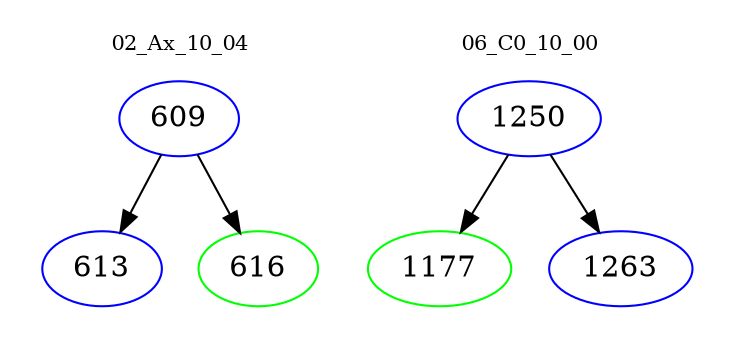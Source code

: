 digraph{
subgraph cluster_0 {
color = white
label = "02_Ax_10_04";
fontsize=10;
T0_609 [label="609", color="blue"]
T0_609 -> T0_613 [color="black"]
T0_613 [label="613", color="blue"]
T0_609 -> T0_616 [color="black"]
T0_616 [label="616", color="green"]
}
subgraph cluster_1 {
color = white
label = "06_C0_10_00";
fontsize=10;
T1_1250 [label="1250", color="blue"]
T1_1250 -> T1_1177 [color="black"]
T1_1177 [label="1177", color="green"]
T1_1250 -> T1_1263 [color="black"]
T1_1263 [label="1263", color="blue"]
}
}
